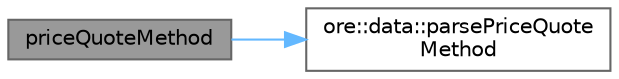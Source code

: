 digraph "priceQuoteMethod"
{
 // INTERACTIVE_SVG=YES
 // LATEX_PDF_SIZE
  bgcolor="transparent";
  edge [fontname=Helvetica,fontsize=10,labelfontname=Helvetica,labelfontsize=10];
  node [fontname=Helvetica,fontsize=10,shape=box,height=0.2,width=0.4];
  rankdir="LR";
  Node1 [label="priceQuoteMethod",height=0.2,width=0.4,color="gray40", fillcolor="grey60", style="filled", fontcolor="black",tooltip=" "];
  Node1 -> Node2 [color="steelblue1",style="solid"];
  Node2 [label="ore::data::parsePriceQuote\lMethod",height=0.2,width=0.4,color="grey40", fillcolor="white", style="filled",URL="$group__utilities.html#gaa1e95cb67315b5ff80b8ebd82ad443c3",tooltip=" "];
}
